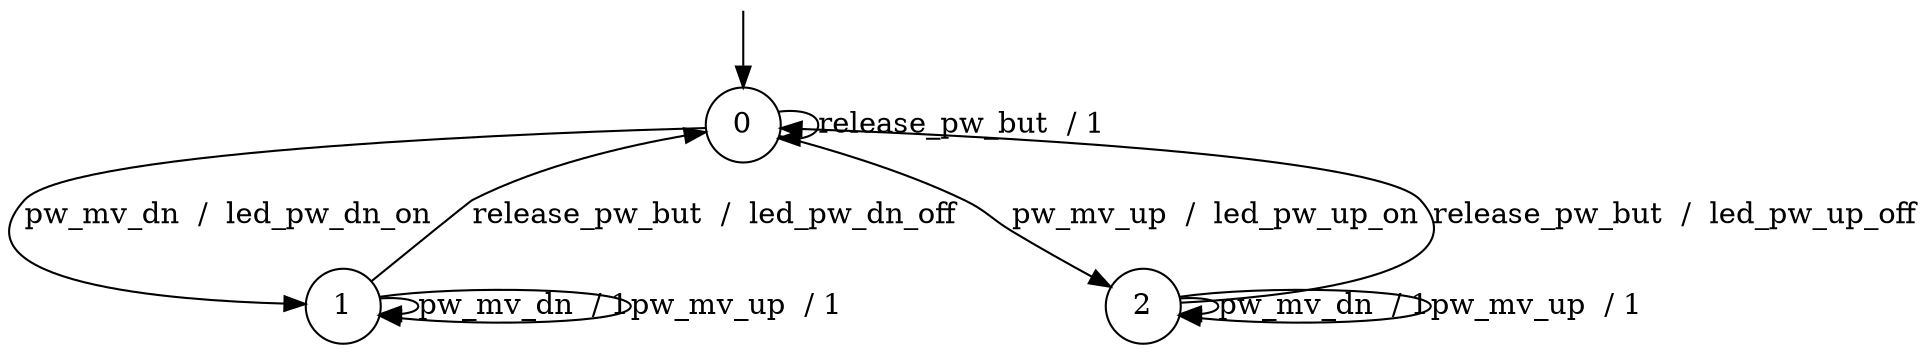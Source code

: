 digraph g {

	s0 [shape="circle" label="0"];
	s1 [shape="circle" label="1"];
	s2 [shape="circle" label="2"];
	s0 -> s1 [label="pw_mv_dn  /  led_pw_dn_on"];
	s0 -> s0 [label="release_pw_but  / 1"];
	s0 -> s2 [label="pw_mv_up  /  led_pw_up_on"];
	s1 -> s1 [label="pw_mv_dn  / 1"];
	s1 -> s0 [label="release_pw_but  /  led_pw_dn_off"];
	s1 -> s1 [label="pw_mv_up  / 1"];
	s2 -> s2 [label="pw_mv_dn  / 1"];
	s2 -> s0 [label="release_pw_but  /  led_pw_up_off"];
	s2 -> s2 [label="pw_mv_up  / 1"];

__start0 [label="" shape="none" width="0" height="0"];
__start0 -> s0;

}
